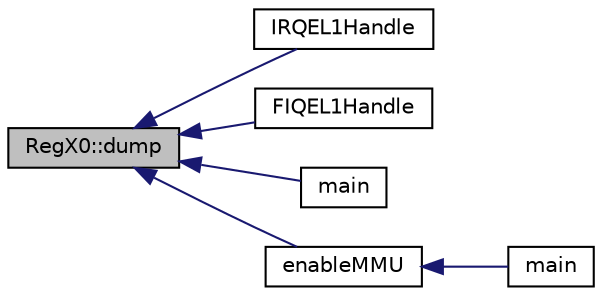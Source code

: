digraph "RegX0::dump"
{
  edge [fontname="Helvetica",fontsize="10",labelfontname="Helvetica",labelfontsize="10"];
  node [fontname="Helvetica",fontsize="10",shape=record];
  rankdir="LR";
  Node1 [label="RegX0::dump",height=0.2,width=0.4,color="black", fillcolor="grey75", style="filled", fontcolor="black"];
  Node1 -> Node2 [dir="back",color="midnightblue",fontsize="10",style="solid",fontname="Helvetica"];
  Node2 [label="IRQEL1Handle",height=0.2,width=0.4,color="black", fillcolor="white", style="filled",URL="$dd/d12/exceptions_8cpp.html#a3cbea63ae441d4af2826e5b58956f408"];
  Node1 -> Node3 [dir="back",color="midnightblue",fontsize="10",style="solid",fontname="Helvetica"];
  Node3 [label="FIQEL1Handle",height=0.2,width=0.4,color="black", fillcolor="white", style="filled",URL="$dd/d12/exceptions_8cpp.html#a34c6f41a1a735cddfad582beba88ed49"];
  Node1 -> Node4 [dir="back",color="midnightblue",fontsize="10",style="solid",fontname="Helvetica"];
  Node4 [label="main",height=0.2,width=0.4,color="black", fillcolor="white", style="filled",URL="$d3/d1d/main__aarch64__instructions_8cpp.html#ae66f6b31b5ad750f1fe042a706a4e3d4"];
  Node1 -> Node5 [dir="back",color="midnightblue",fontsize="10",style="solid",fontname="Helvetica"];
  Node5 [label="enableMMU",height=0.2,width=0.4,color="black", fillcolor="white", style="filled",URL="$d6/d3e/main__run__kernel__application_8cpp.html#ac3fa83f06bb4c57fb33bf3e365b3a20d"];
  Node5 -> Node6 [dir="back",color="midnightblue",fontsize="10",style="solid",fontname="Helvetica"];
  Node6 [label="main",height=0.2,width=0.4,color="black", fillcolor="white", style="filled",URL="$d6/d3e/main__run__kernel__application_8cpp.html#ae66f6b31b5ad750f1fe042a706a4e3d4"];
}
